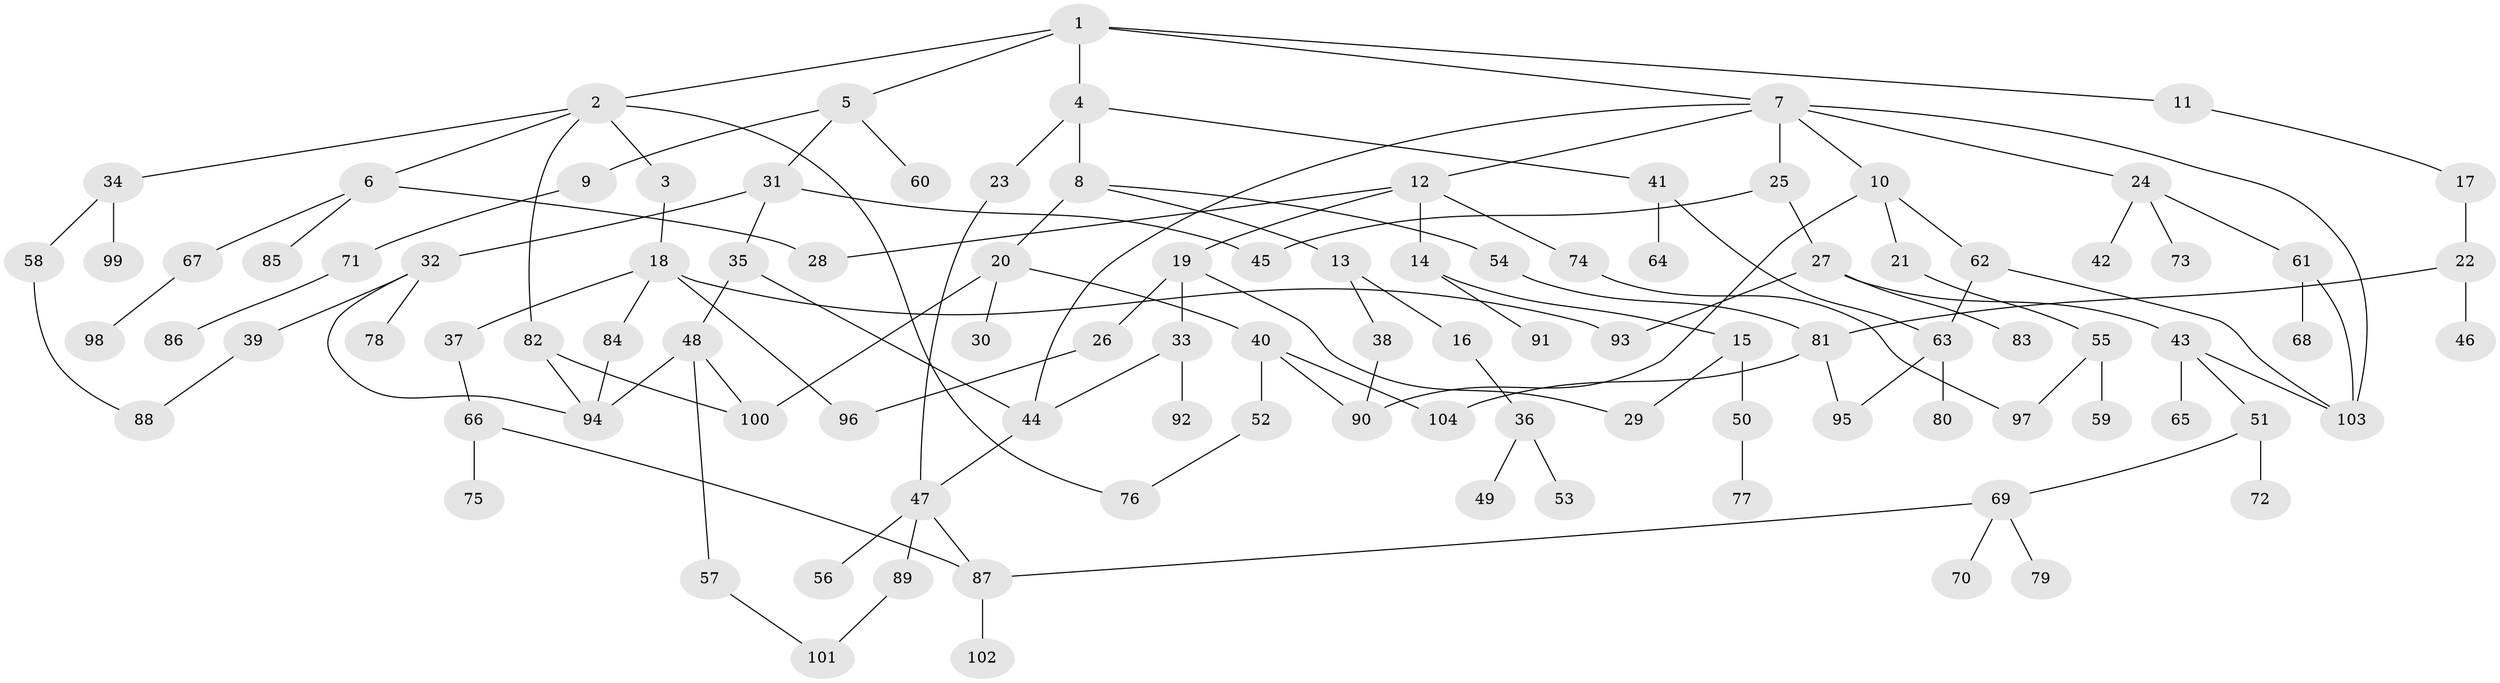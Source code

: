 // Generated by graph-tools (version 1.1) at 2025/00/03/09/25 03:00:58]
// undirected, 104 vertices, 131 edges
graph export_dot {
graph [start="1"]
  node [color=gray90,style=filled];
  1;
  2;
  3;
  4;
  5;
  6;
  7;
  8;
  9;
  10;
  11;
  12;
  13;
  14;
  15;
  16;
  17;
  18;
  19;
  20;
  21;
  22;
  23;
  24;
  25;
  26;
  27;
  28;
  29;
  30;
  31;
  32;
  33;
  34;
  35;
  36;
  37;
  38;
  39;
  40;
  41;
  42;
  43;
  44;
  45;
  46;
  47;
  48;
  49;
  50;
  51;
  52;
  53;
  54;
  55;
  56;
  57;
  58;
  59;
  60;
  61;
  62;
  63;
  64;
  65;
  66;
  67;
  68;
  69;
  70;
  71;
  72;
  73;
  74;
  75;
  76;
  77;
  78;
  79;
  80;
  81;
  82;
  83;
  84;
  85;
  86;
  87;
  88;
  89;
  90;
  91;
  92;
  93;
  94;
  95;
  96;
  97;
  98;
  99;
  100;
  101;
  102;
  103;
  104;
  1 -- 2;
  1 -- 4;
  1 -- 5;
  1 -- 7;
  1 -- 11;
  2 -- 3;
  2 -- 6;
  2 -- 34;
  2 -- 76;
  2 -- 82;
  3 -- 18;
  4 -- 8;
  4 -- 23;
  4 -- 41;
  5 -- 9;
  5 -- 31;
  5 -- 60;
  6 -- 28;
  6 -- 67;
  6 -- 85;
  7 -- 10;
  7 -- 12;
  7 -- 24;
  7 -- 25;
  7 -- 44;
  7 -- 103;
  8 -- 13;
  8 -- 20;
  8 -- 54;
  9 -- 71;
  10 -- 21;
  10 -- 62;
  10 -- 90;
  11 -- 17;
  12 -- 14;
  12 -- 19;
  12 -- 74;
  12 -- 28;
  13 -- 16;
  13 -- 38;
  14 -- 15;
  14 -- 91;
  15 -- 29;
  15 -- 50;
  16 -- 36;
  17 -- 22;
  18 -- 37;
  18 -- 84;
  18 -- 93;
  18 -- 96;
  19 -- 26;
  19 -- 33;
  19 -- 29;
  20 -- 30;
  20 -- 40;
  20 -- 100;
  21 -- 55;
  22 -- 46;
  22 -- 81;
  23 -- 47;
  24 -- 42;
  24 -- 61;
  24 -- 73;
  25 -- 27;
  25 -- 45;
  26 -- 96;
  27 -- 43;
  27 -- 83;
  27 -- 93;
  31 -- 32;
  31 -- 35;
  31 -- 45;
  32 -- 39;
  32 -- 78;
  32 -- 94;
  33 -- 92;
  33 -- 44;
  34 -- 58;
  34 -- 99;
  35 -- 48;
  35 -- 44;
  36 -- 49;
  36 -- 53;
  37 -- 66;
  38 -- 90;
  39 -- 88;
  40 -- 52;
  40 -- 90;
  40 -- 104;
  41 -- 63;
  41 -- 64;
  43 -- 51;
  43 -- 65;
  43 -- 103;
  44 -- 47;
  47 -- 56;
  47 -- 89;
  47 -- 87;
  48 -- 57;
  48 -- 100;
  48 -- 94;
  50 -- 77;
  51 -- 69;
  51 -- 72;
  52 -- 76;
  54 -- 81;
  55 -- 59;
  55 -- 97;
  57 -- 101;
  58 -- 88;
  61 -- 68;
  61 -- 103;
  62 -- 63;
  62 -- 103;
  63 -- 80;
  63 -- 95;
  66 -- 75;
  66 -- 87;
  67 -- 98;
  69 -- 70;
  69 -- 79;
  69 -- 87;
  71 -- 86;
  74 -- 97;
  81 -- 95;
  81 -- 104;
  82 -- 94;
  82 -- 100;
  84 -- 94;
  87 -- 102;
  89 -- 101;
}
